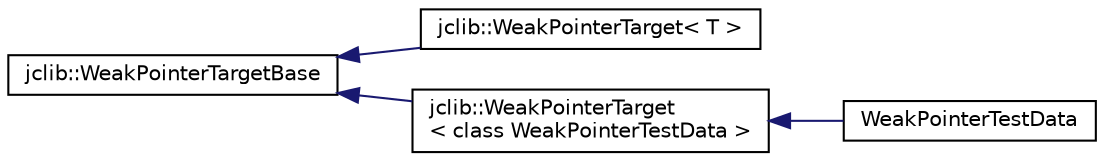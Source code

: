 digraph "Graphical Class Hierarchy"
{
  edge [fontname="Helvetica",fontsize="10",labelfontname="Helvetica",labelfontsize="10"];
  node [fontname="Helvetica",fontsize="10",shape=record];
  rankdir="LR";
  Node0 [label="jclib::WeakPointerTargetBase",height=0.2,width=0.4,color="black", fillcolor="white", style="filled",URL="$classjclib_1_1WeakPointerTargetBase.html"];
  Node0 -> Node1 [dir="back",color="midnightblue",fontsize="10",style="solid",fontname="Helvetica"];
  Node1 [label="jclib::WeakPointerTarget\< T \>",height=0.2,width=0.4,color="black", fillcolor="white", style="filled",URL="$classjclib_1_1WeakPointerTarget.html"];
  Node0 -> Node2 [dir="back",color="midnightblue",fontsize="10",style="solid",fontname="Helvetica"];
  Node2 [label="jclib::WeakPointerTarget\l\< class WeakPointerTestData \>",height=0.2,width=0.4,color="black", fillcolor="white", style="filled",URL="$classjclib_1_1WeakPointerTarget.html"];
  Node2 -> Node3 [dir="back",color="midnightblue",fontsize="10",style="solid",fontname="Helvetica"];
  Node3 [label="WeakPointerTestData",height=0.2,width=0.4,color="black", fillcolor="white", style="filled",URL="$classWeakPointerTestData.html"];
}
